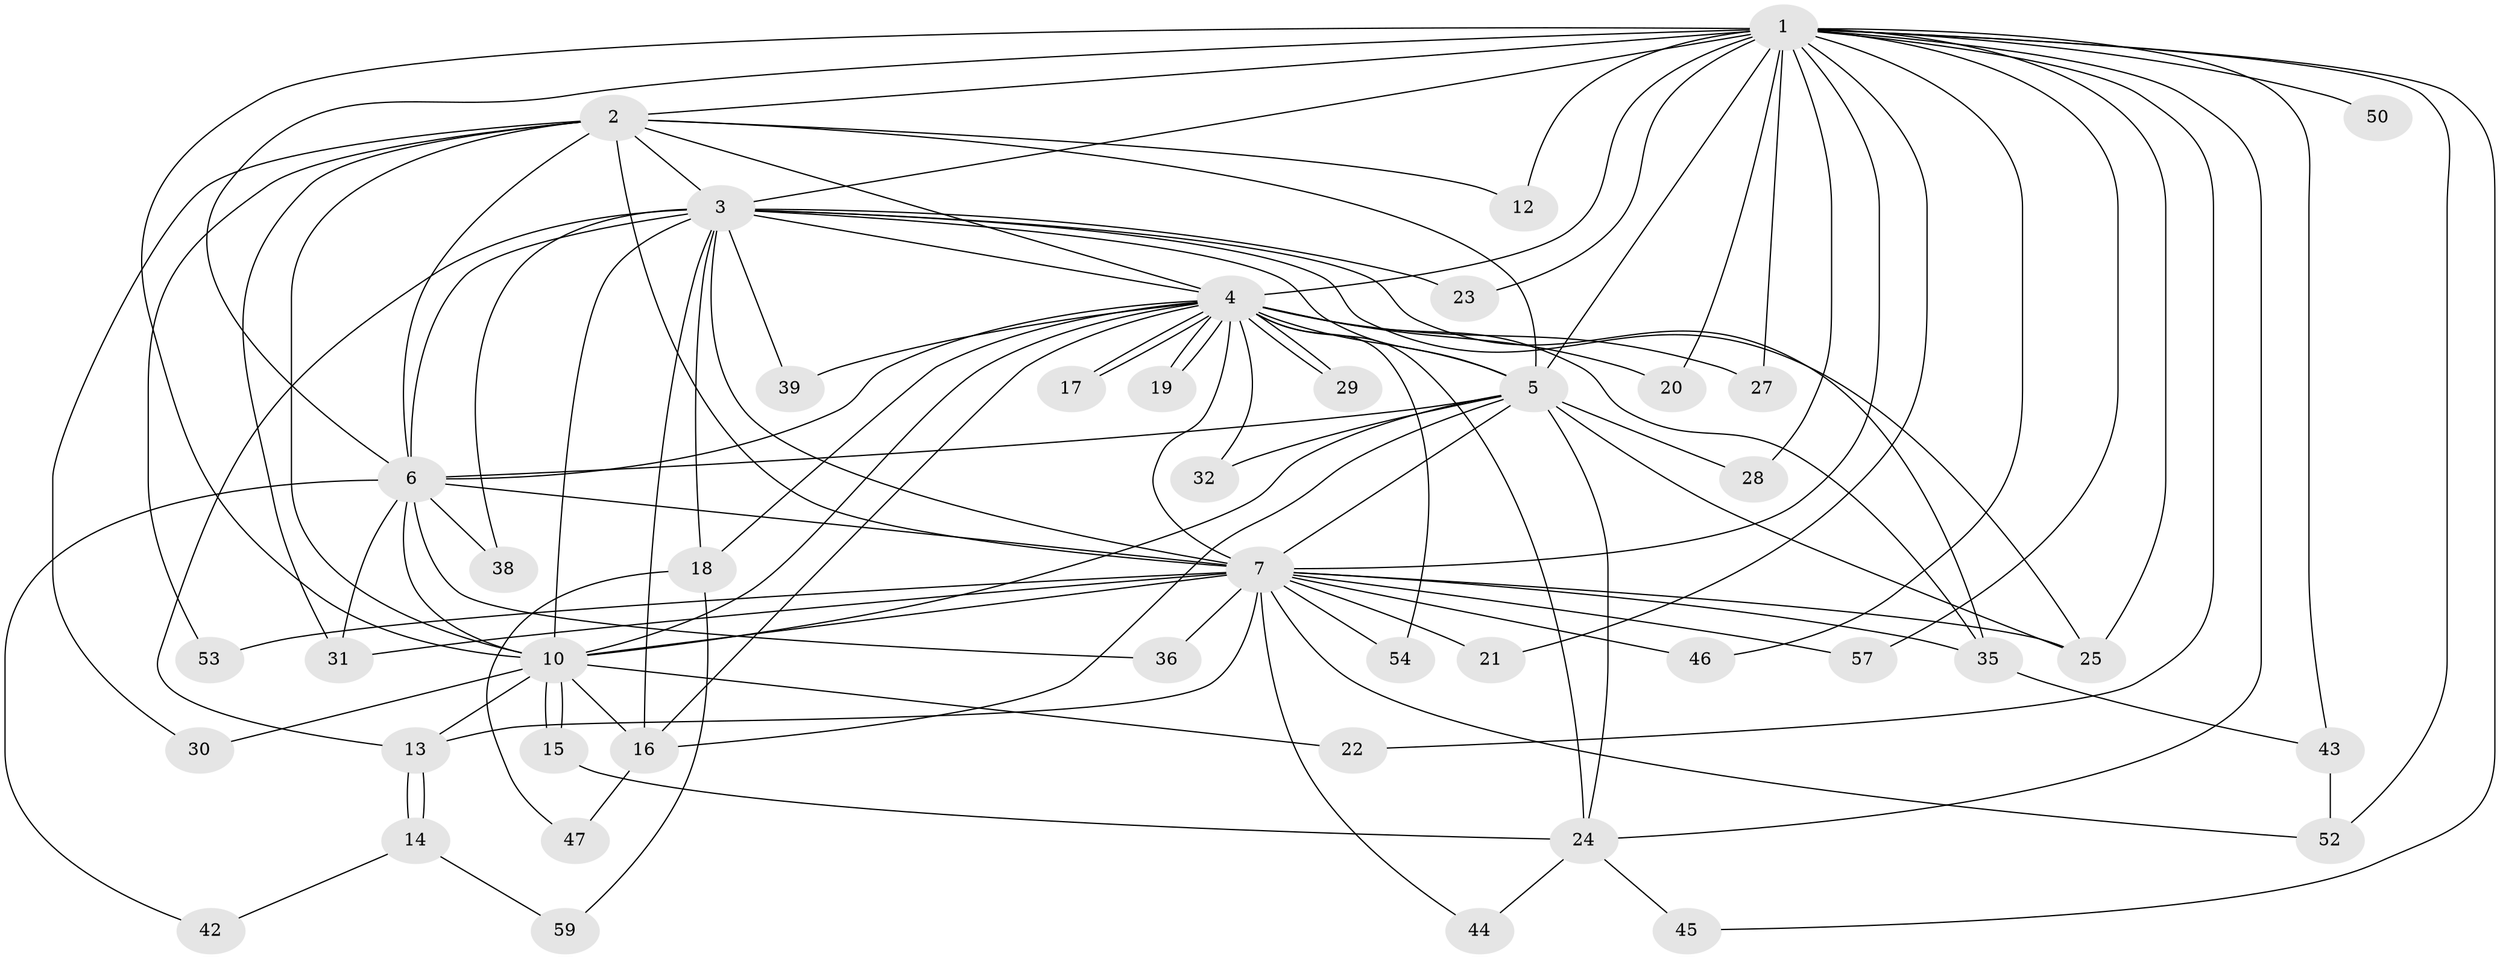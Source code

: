 // original degree distribution, {14: 0.06557377049180328, 19: 0.01639344262295082, 24: 0.01639344262295082, 16: 0.04918032786885246, 21: 0.01639344262295082, 2: 0.5901639344262295, 5: 0.03278688524590164, 4: 0.08196721311475409, 3: 0.13114754098360656}
// Generated by graph-tools (version 1.1) at 2025/11/02/27/25 16:11:04]
// undirected, 44 vertices, 109 edges
graph export_dot {
graph [start="1"]
  node [color=gray90,style=filled];
  1 [super="+9"];
  2 [super="+11"];
  3 [super="+40"];
  4 [super="+51"];
  5 [super="+48"];
  6 [super="+61"];
  7 [super="+8"];
  10 [super="+33"];
  12;
  13 [super="+26"];
  14;
  15 [super="+55"];
  16 [super="+34"];
  17;
  18;
  19;
  20;
  21;
  22;
  23;
  24 [super="+37"];
  25 [super="+60"];
  27 [super="+41"];
  28;
  29;
  30;
  31 [super="+49"];
  32;
  35 [super="+58"];
  36;
  38;
  39;
  42;
  43;
  44;
  45;
  46;
  47;
  50;
  52 [super="+56"];
  53;
  54;
  57;
  59;
  1 -- 2 [weight=2];
  1 -- 3 [weight=2];
  1 -- 4 [weight=2];
  1 -- 5 [weight=2];
  1 -- 6 [weight=2];
  1 -- 7 [weight=4];
  1 -- 10 [weight=2];
  1 -- 22;
  1 -- 25;
  1 -- 27 [weight=2];
  1 -- 45;
  1 -- 50 [weight=2];
  1 -- 12;
  1 -- 20;
  1 -- 21;
  1 -- 23;
  1 -- 24;
  1 -- 28;
  1 -- 43;
  1 -- 46;
  1 -- 52;
  1 -- 57;
  2 -- 3;
  2 -- 4;
  2 -- 5 [weight=2];
  2 -- 6;
  2 -- 7 [weight=2];
  2 -- 10;
  2 -- 12;
  2 -- 30;
  2 -- 31;
  2 -- 53;
  3 -- 4;
  3 -- 5;
  3 -- 6;
  3 -- 7 [weight=2];
  3 -- 10;
  3 -- 16;
  3 -- 18;
  3 -- 23;
  3 -- 25;
  3 -- 38;
  3 -- 39;
  3 -- 35;
  3 -- 13;
  4 -- 5;
  4 -- 6;
  4 -- 7 [weight=2];
  4 -- 10;
  4 -- 17;
  4 -- 17;
  4 -- 18;
  4 -- 19;
  4 -- 19;
  4 -- 20;
  4 -- 24;
  4 -- 29;
  4 -- 29;
  4 -- 32;
  4 -- 35;
  4 -- 39;
  4 -- 54;
  4 -- 27;
  4 -- 16;
  5 -- 6;
  5 -- 7 [weight=2];
  5 -- 10 [weight=2];
  5 -- 28;
  5 -- 32;
  5 -- 24;
  5 -- 16;
  5 -- 25;
  6 -- 7 [weight=2];
  6 -- 10 [weight=2];
  6 -- 36;
  6 -- 38;
  6 -- 42;
  6 -- 31;
  7 -- 10 [weight=2];
  7 -- 13;
  7 -- 35;
  7 -- 44;
  7 -- 46;
  7 -- 54;
  7 -- 57;
  7 -- 36;
  7 -- 21;
  7 -- 53;
  7 -- 31;
  7 -- 25;
  7 -- 52;
  10 -- 13;
  10 -- 15;
  10 -- 15;
  10 -- 16;
  10 -- 22;
  10 -- 30;
  13 -- 14;
  13 -- 14;
  14 -- 42;
  14 -- 59;
  15 -- 24;
  16 -- 47;
  18 -- 47;
  18 -- 59;
  24 -- 44;
  24 -- 45;
  35 -- 43;
  43 -- 52;
}
